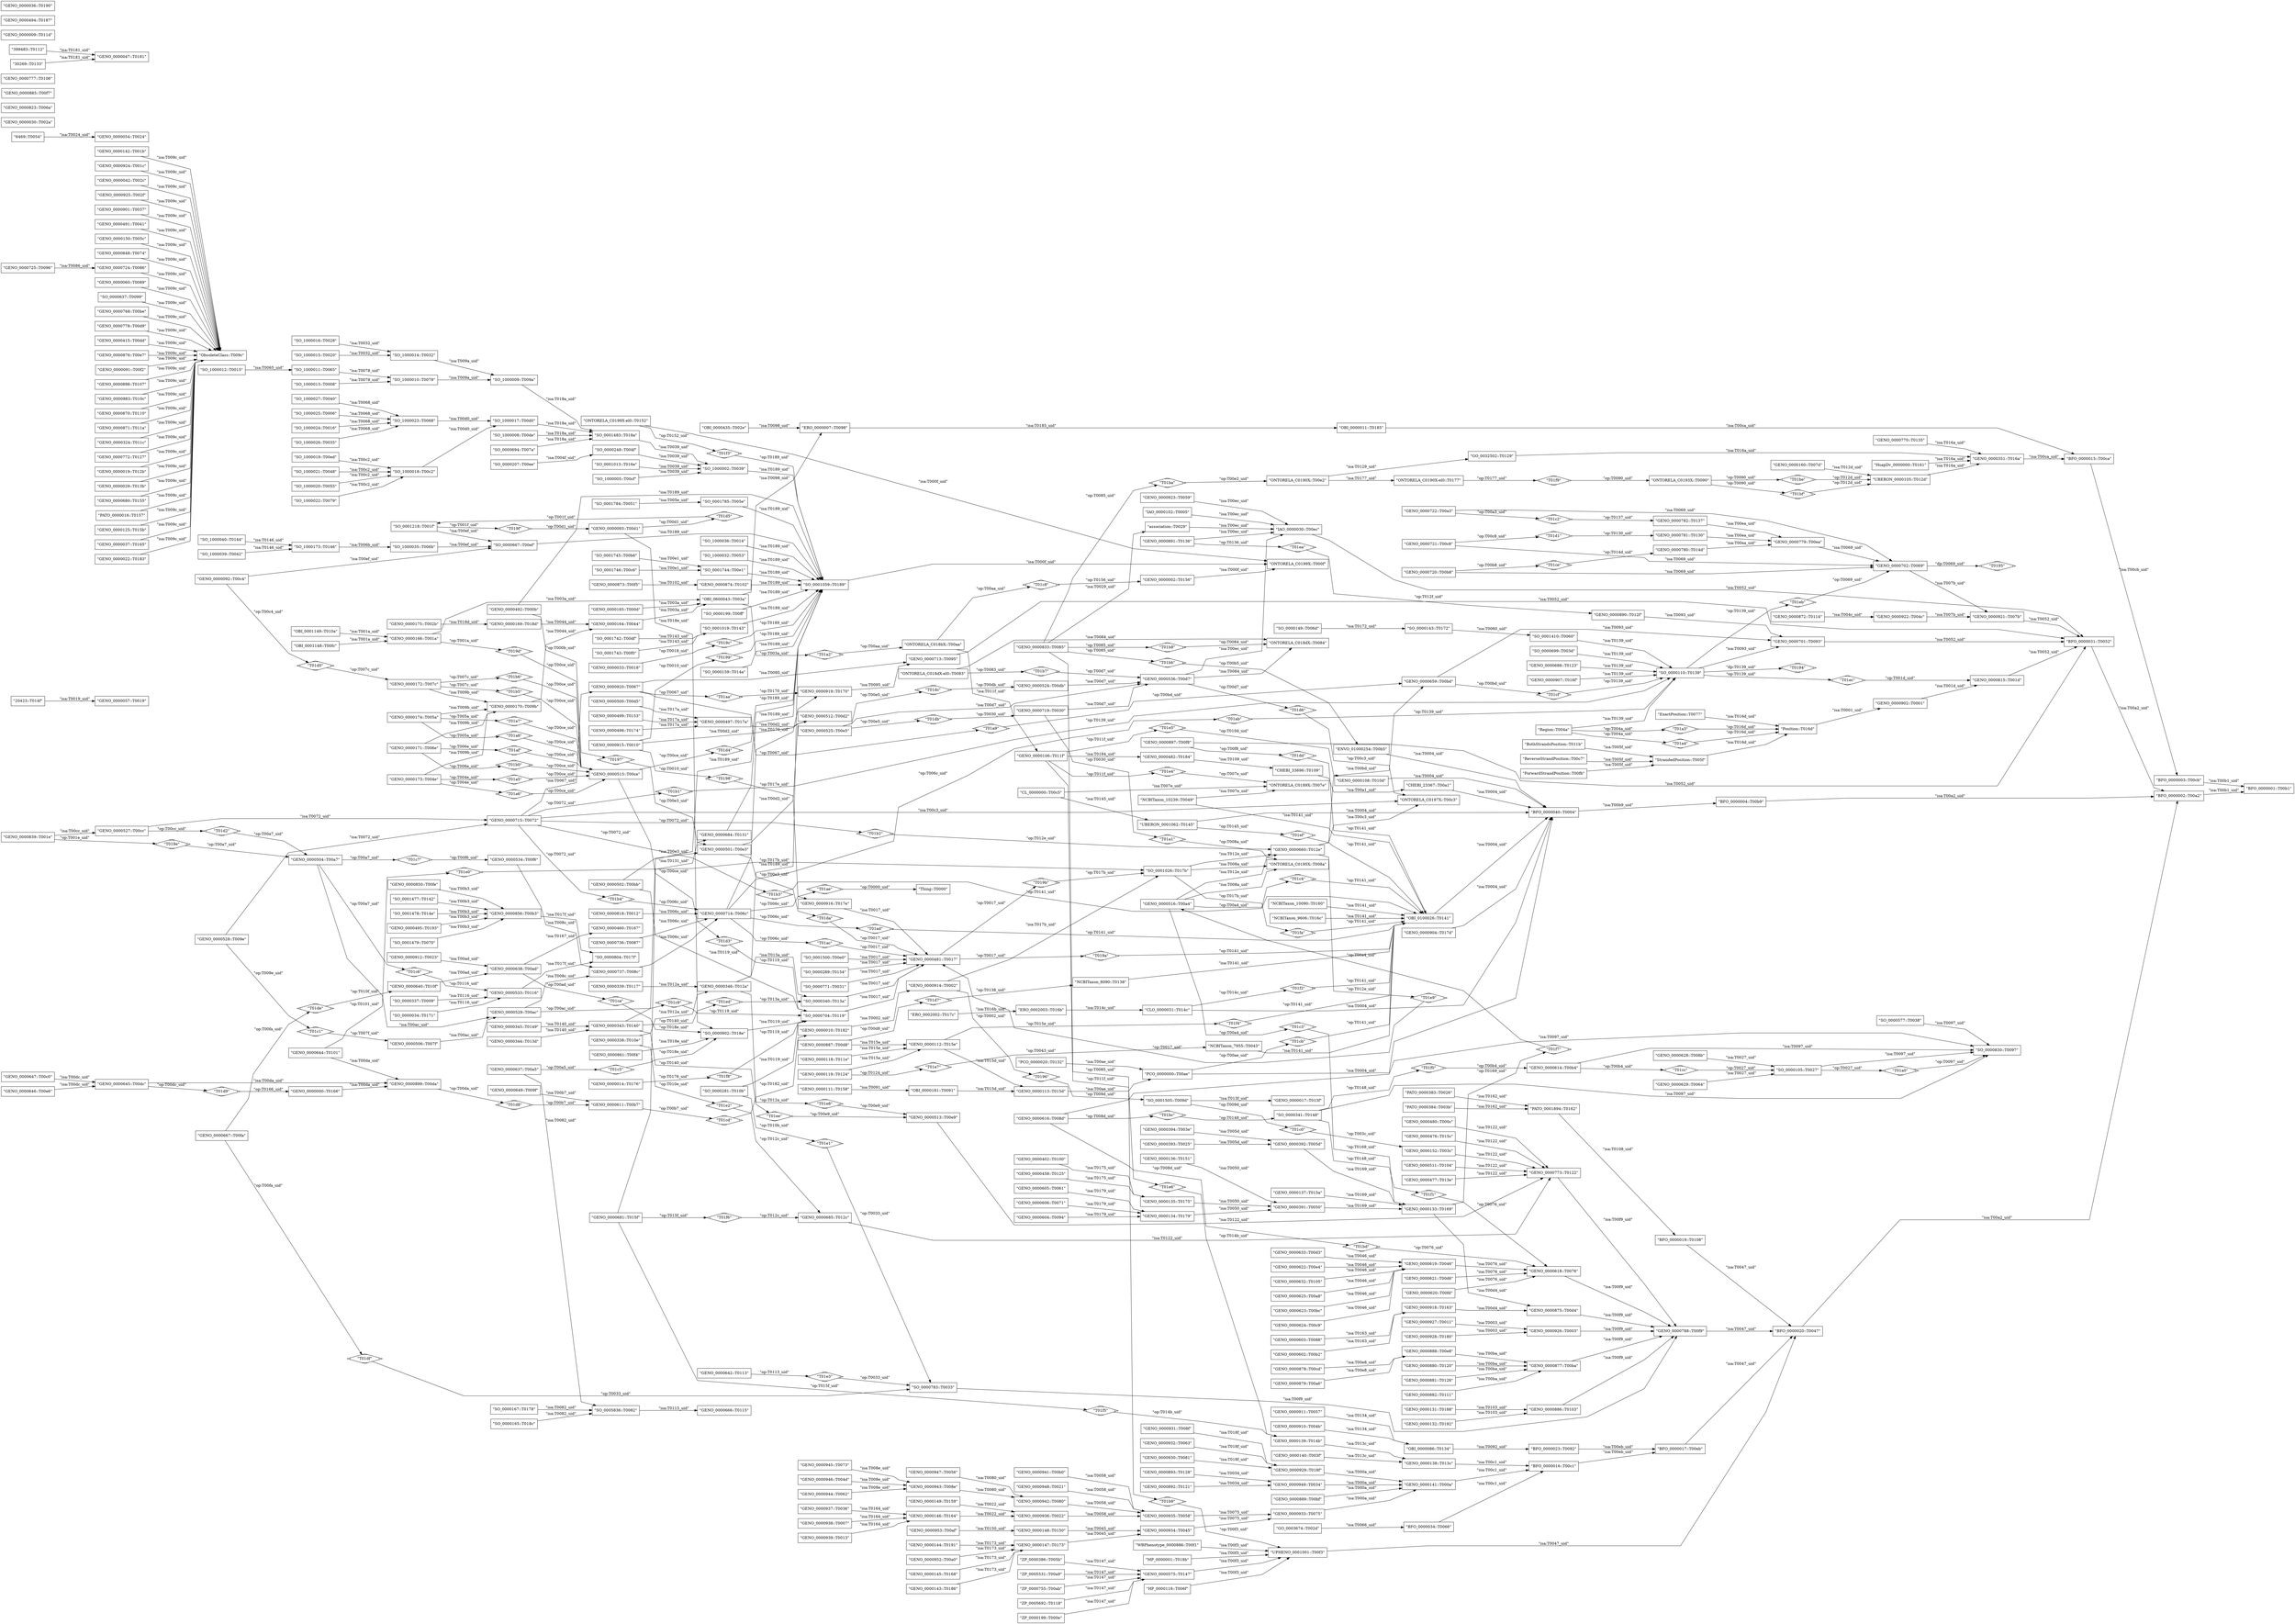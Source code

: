 digraph G {
  splines=polyline;
  rankdir=LR;
  "T0000" [ label="\"Thing::T0000\"" shape="box" ];
  "T0001" [ label="\"GENO_0000902::T0001\"" shape="box" ];
  "T0002" [ label="\"GENO_0000914::T0002\"" shape="box" ];
  "T0003" [ label="\"GENO_0000926::T0003\"" shape="box" ];
  "T0004" [ label="\"BFO_0000040::T0004\"" shape="box" ];
  "T0005" [ label="\"IAO_0000102::T0005\"" shape="box" ];
  "T0006" [ label="\"SO_1000025::T0006\"" shape="box" ];
  "T0007" [ label="\"GENO_0000938::T0007\"" shape="box" ];
  "T0008" [ label="\"SO_1000013::T0008\"" shape="box" ];
  "T0009" [ label="\"SO_0000337::T0009\"" shape="box" ];
  "T000a" [ label="\"GENO_0000141::T000a\"" shape="box" ];
  "T000b" [ label="\"GENO_0000492::T000b\"" shape="box" ];
  "T000c" [ label="\"GENO_0000480::T000c\"" shape="box" ];
  "T000d" [ label="\"GENO_0000165::T000d\"" shape="box" ];
  "T000e" [ label="\"ZP_0000199::T000e\"" shape="box" ];
  "T000f" [ label="\"ONTORELA_C0199X::T000f\"" shape="box" ];
  "T0010" [ label="\"GENO_0000915::T0010\"" shape="box" ];
  "T0011" [ label="\"GENO_0000927::T0011\"" shape="box" ];
  "T0012" [ label="\"GENO_0000818::T0012\"" shape="box" ];
  "T0013" [ label="\"GENO_0000939::T0013\"" shape="box" ];
  "T0014" [ label="\"SO_1000036::T0014\"" shape="box" ];
  "T0015" [ label="\"SO_1000012::T0015\"" shape="box" ];
  "T0016" [ label="\"SO_1000024::T0016\"" shape="box" ];
  "T0017" [ label="\"GENO_0000481::T0017\"" shape="box" ];
  "T0018" [ label="\"GENO_0000033::T0018\"" shape="box" ];
  "T0019" [ label="\"GENO_0000057::T0019\"" shape="box" ];
  "T001a" [ label="\"GENO_0000166::T001a\"" shape="box" ];
  "T001b" [ label="\"GENO_0000142::T001b\"" shape="box" ];
  "T001c" [ label="\"GENO_0000924::T001c\"" shape="box" ];
  "T001d" [ label="\"GENO_0000815::T001d\"" shape="box" ];
  "T001e" [ label="\"GENO_0000839::T001e\"" shape="box" ];
  "T001f" [ label="\"SO_0001218::T001f\"" shape="box" ];
  "T0020" [ label="\"SO_1000015::T0020\"" shape="box" ];
  "T0021" [ label="\"GENO_0000948::T0021\"" shape="box" ];
  "T0022" [ label="\"GENO_0000936::T0022\"" shape="box" ];
  "T0023" [ label="\"GENO_0000912::T0023\"" shape="box" ];
  "T0024" [ label="\"GENO_0000054::T0024\"" shape="box" ];
  "T0025" [ label="\"GENO_0000393::T0025\"" shape="box" ];
  "T0026" [ label="\"PATO_0000383::T0026\"" shape="box" ];
  "T0027" [ label="\"SO_0000105::T0027\"" shape="box" ];
  "T0028" [ label="\"SO_1000016::T0028\"" shape="box" ];
  "T0029" [ label="\"association::T0029\"" shape="box" ];
  "T002a" [ label="\"GENO_0000030::T002a\"" shape="box" ];
  "T002b" [ label="\"GENO_0000175::T002b\"" shape="box" ];
  "T002c" [ label="\"GENO_0000042::T002c\"" shape="box" ];
  "T002d" [ label="\"GO_0003674::T002d\"" shape="box" ];
  "T002e" [ label="\"OBI_0000435::T002e\"" shape="box" ];
  "T002f" [ label="\"GENO_0000925::T002f\"" shape="box" ];
  "T0030" [ label="\"GENO_0000719::T0030\"" shape="box" ];
  "T0031" [ label="\"SO_0000771::T0031\"" shape="box" ];
  "T0032" [ label="\"SO_1000014::T0032\"" shape="box" ];
  "T0033" [ label="\"SO_0000783::T0033\"" shape="box" ];
  "T0034" [ label="\"GENO_0000949::T0034\"" shape="box" ];
  "T0035" [ label="\"SO_1000026::T0035\"" shape="box" ];
  "T0036" [ label="\"GENO_0000937::T0036\"" shape="box" ];
  "T0037" [ label="\"GENO_0000901::T0037\"" shape="box" ];
  "T0038" [ label="\"SO_0000577::T0038\"" shape="box" ];
  "T0039" [ label="\"SO_1000002::T0039\"" shape="box" ];
  "T003a" [ label="\"OBI_0600043::T003a\"" shape="box" ];
  "T003b" [ label="\"PATO_0000384::T003b\"" shape="box" ];
  "T003c" [ label="\"GENO_0000152::T003c\"" shape="box" ];
  "T003d" [ label="\"SO_0000699::T003d\"" shape="box" ];
  "T003e" [ label="\"GENO_0000394::T003e\"" shape="box" ];
  "T003f" [ label="\"GENO_0000140::T003f\"" shape="box" ];
  "T0040" [ label="\"SO_1000027::T0040\"" shape="box" ];
  "T0041" [ label="\"GENO_0000491::T0041\"" shape="box" ];
  "T0042" [ label="\"SO_1000039::T0042\"" shape="box" ];
  "T0043" [ label="\"NCBITaxon_7955::T0043\"" shape="box" ];
  "T0044" [ label="\"GENO_0000164::T0044\"" shape="box" ];
  "T0045" [ label="\"GENO_0000934::T0045\"" shape="box" ];
  "T0046" [ label="\"GENO_0000619::T0046\"" shape="box" ];
  "T0047" [ label="\"BFO_0000020::T0047\"" shape="box" ];
  "T0048" [ label="\"SO_1000021::T0048\"" shape="box" ];
  "T0049" [ label="\"NCBITaxon_10239::T0049\"" shape="box" ];
  "T004a" [ label="\"Region::T004a\"" shape="box" ];
  "T004b" [ label="\"GENO_0000910::T004b\"" shape="box" ];
  "T004c" [ label="\"GENO_0000922::T004c\"" shape="box" ];
  "T004d" [ label="\"GENO_0000946::T004d\"" shape="box" ];
  "T004e" [ label="\"GENO_0000173::T004e\"" shape="box" ];
  "T004f" [ label="\"SO_0000248::T004f\"" shape="box" ];
  "T0050" [ label="\"GENO_0000391::T0050\"" shape="box" ];
  "T0051" [ label="\"SO_0001784::T0051\"" shape="box" ];
  "T0052" [ label="\"BFO_0000031::T0052\"" shape="box" ];
  "T0053" [ label="\"SO_1000032::T0053\"" shape="box" ];
  "T0054" [ label="\"6469::T0054\"" shape="box" ];
  "T0055" [ label="\"SO_1000020::T0055\"" shape="box" ];
  "T0056" [ label="\"GENO_0000947::T0056\"" shape="box" ];
  "T0057" [ label="\"GENO_0000911::T0057\"" shape="box" ];
  "T0058" [ label="\"GENO_0000935::T0058\"" shape="box" ];
  "T0059" [ label="\"GENO_0000923::T0059\"" shape="box" ];
  "T005a" [ label="\"GENO_0000174::T005a\"" shape="box" ];
  "T005b" [ label="\"ZP_0000386::T005b\"" shape="box" ];
  "T005c" [ label="\"GENO_0000150::T005c\"" shape="box" ];
  "T005d" [ label="\"GENO_0000392::T005d\"" shape="box" ];
  "T005e" [ label="\"SO_0001785::T005e\"" shape="box" ];
  "T005f" [ label="\"StrandedPosition::T005f\"" shape="box" ];
  "T0060" [ label="\"SO_0001410::T0060\"" shape="box" ];
  "T0061" [ label="\"GENO_0000605::T0061\"" shape="box" ];
  "T0062" [ label="\"GENO_0000944::T0062\"" shape="box" ];
  "T0063" [ label="\"GENO_0000932::T0063\"" shape="box" ];
  "T0064" [ label="\"GENO_0000629::T0064\"" shape="box" ];
  "T0065" [ label="\"SO_1000011::T0065\"" shape="box" ];
  "T0066" [ label="\"BFO_0000034::T0066\"" shape="box" ];
  "T0067" [ label="\"GENO_0000920::T0067\"" shape="box" ];
  "T0068" [ label="\"SO_1000023::T0068\"" shape="box" ];
  "T0069" [ label="\"GENO_0000702::T0069\"" shape="box" ];
  "T006a" [ label="\"GENO_0000823::T006a\"" shape="box" ];
  "T006b" [ label="\"SO_1000035::T006b\"" shape="box" ];
  "T006c" [ label="\"GENO_0000714::T006c\"" shape="box" ];
  "T006d" [ label="\"SO_0000149::T006d\"" shape="box" ];
  "T006e" [ label="\"GENO_0000171::T006e\"" shape="box" ];
  "T006f" [ label="\"HP_0000118::T006f\"" shape="box" ];
  "T0070" [ label="\"SO_0001479::T0070\"" shape="box" ];
  "T0071" [ label="\"GENO_0000606::T0071\"" shape="box" ];
  "T0072" [ label="\"GENO_0000715::T0072\"" shape="box" ];
  "T0073" [ label="\"GENO_0000945::T0073\"" shape="box" ];
  "T0074" [ label="\"GENO_0000848::T0074\"" shape="box" ];
  "T0075" [ label="\"GENO_0000933::T0075\"" shape="box" ];
  "T0076" [ label="\"GENO_0000618::T0076\"" shape="box" ];
  "T0077" [ label="\"ExactPosition::T0077\"" shape="box" ];
  "T0078" [ label="\"SO_1000010::T0078\"" shape="box" ];
  "T0079" [ label="\"SO_1000022::T0079\"" shape="box" ];
  "T007a" [ label="\"SO_0000694::T007a\"" shape="box" ];
  "T007b" [ label="\"GENO_0000921::T007b\"" shape="box" ];
  "T007c" [ label="\"GENO_0000172::T007c\"" shape="box" ];
  "T007d" [ label="\"GENO_0000160::T007d\"" shape="box" ];
  "T007e" [ label="\"ONTORELA_C0189X::T007e\"" shape="box" ];
  "T007f" [ label="\"GENO_0000506::T007f\"" shape="box" ];
  "T0080" [ label="\"GENO_0000942::T0080\"" shape="box" ];
  "T0081" [ label="\"GENO_0000930::T0081\"" shape="box" ];
  "T0082" [ label="\"SO_0005836::T0082\"" shape="box" ];
  "T0083" [ label="\"ONTORELA_C018dX-el0::T0083\"" shape="box" ];
  "T0084" [ label="\"ONTORELA_C018dX::T0084\"" shape="box" ];
  "T0085" [ label="\"GENO_0000833::T0085\"" shape="box" ];
  "T0086" [ label="\"GENO_0000724::T0086\"" shape="box" ];
  "T0087" [ label="\"GENO_0000736::T0087\"" shape="box" ];
  "T0088" [ label="\"GENO_0000603::T0088\"" shape="box" ];
  "T0089" [ label="\"GENO_0000060::T0089\"" shape="box" ];
  "T008a" [ label="\"ONTORELA_C0195X::T008a\"" shape="box" ];
  "T008b" [ label="\"GENO_0000628::T008b\"" shape="box" ];
  "T008c" [ label="\"GENO_0000737::T008c\"" shape="box" ];
  "T008d" [ label="\"GENO_0000616::T008d\"" shape="box" ];
  "T008e" [ label="\"GENO_0000943::T008e\"" shape="box" ];
  "T008f" [ label="\"GENO_0000931::T008f\"" shape="box" ];
  "T0090" [ label="\"ONTORELA_C0193X::T0090\"" shape="box" ];
  "T0091" [ label="\"OBI_0000181::T0091\"" shape="box" ];
  "T0092" [ label="\"BFO_0000023::T0092\"" shape="box" ];
  "T0093" [ label="\"GENO_0000701::T0093\"" shape="box" ];
  "T0094" [ label="\"GENO_0000604::T0094\"" shape="box" ];
  "T0095" [ label="\"GENO_0000713::T0095\"" shape="box" ];
  "T0096" [ label="\"GENO_0000725::T0096\"" shape="box" ];
  "T0097" [ label="\"SO_0000830::T0097\"" shape="box" ];
  "T0098" [ label="\"ERO_0000007::T0098\"" shape="box" ];
  "T0099" [ label="\"SO_0000637::T0099\"" shape="box" ];
  "T009a" [ label="\"SO_1000009::T009a\"" shape="box" ];
  "T009b" [ label="\"GENO_0000170::T009b\"" shape="box" ];
  "T009c" [ label="\"ObsoleteClass::T009c\"" shape="box" ];
  "T009d" [ label="\"SO_0001505::T009d\"" shape="box" ];
  "T009e" [ label="\"GENO_0000528::T009e\"" shape="box" ];
  "T009f" [ label="\"GENO_0000649::T009f\"" shape="box" ];
  "T00a0" [ label="\"GENO_0000952::T00a0\"" shape="box" ];
  "T00a1" [ label="\"CHEBI_23367::T00a1\"" shape="box" ];
  "T00a2" [ label="\"BFO_0000002::T00a2\"" shape="box" ];
  "T00a3" [ label="\"GENO_0000722::T00a3\"" shape="box" ];
  "T00a4" [ label="\"GENO_0000516::T00a4\"" shape="box" ];
  "T00a5" [ label="\"GENO_0000637::T00a5\"" shape="box" ];
  "T00a6" [ label="\"GENO_0000879::T00a6\"" shape="box" ];
  "T00a7" [ label="\"GENO_0000504::T00a7\"" shape="box" ];
  "T00a8" [ label="\"GENO_0000625::T00a8\"" shape="box" ];
  "T00a9" [ label="\"ZP_0005531::T00a9\"" shape="box" ];
  "T00aa" [ label="\"ONTORELA_C018bX::T00aa\"" shape="box" ];
  "T00ab" [ label="\"ZP_0000755::T00ab\"" shape="box" ];
  "T00ac" [ label="\"GENO_0000529::T00ac\"" shape="box" ];
  "T00ad" [ label="\"GENO_0000638::T00ad\"" shape="box" ];
  "T00ae" [ label="\"PCO_0000000::T00ae\"" shape="box" ];
  "T00af" [ label="\"GENO_0000953::T00af\"" shape="box" ];
  "T00b0" [ label="\"GENO_0000941::T00b0\"" shape="box" ];
  "T00b1" [ label="\"BFO_0000001::T00b1\"" shape="box" ];
  "T00b2" [ label="\"GENO_0000602::T00b2\"" shape="box" ];
  "T00b3" [ label="\"GENO_0000856::T00b3\"" shape="box" ];
  "T00b4" [ label="\"GENO_0000614::T00b4\"" shape="box" ];
  "T00b5" [ label="\"ENVO_01000254::T00b5\"" shape="box" ];
  "T00b6" [ label="\"SO_0001745::T00b6\"" shape="box" ];
  "T00b7" [ label="\"GENO_0000611::T00b7\"" shape="box" ];
  "T00b8" [ label="\"GENO_0000720::T00b8\"" shape="box" ];
  "T00b9" [ label="\"BFO_0000004::T00b9\"" shape="box" ];
  "T00ba" [ label="\"GENO_0000877::T00ba\"" shape="box" ];
  "T00bb" [ label="\"GENO_0000502::T00bb\"" shape="box" ];
  "T00bc" [ label="\"GENO_0000623::T00bc\"" shape="box" ];
  "T00bd" [ label="\"GENO_0000659::T00bd\"" shape="box" ];
  "T00be" [ label="\"GENO_0000768::T00be\"" shape="box" ];
  "T00bf" [ label="\"GENO_0000889::T00bf\"" shape="box" ];
  "T00c0" [ label="\"GENO_0000647::T00c0\"" shape="box" ];
  "T00c1" [ label="\"BFO_0000016::T00c1\"" shape="box" ];
  "T00c2" [ label="\"SO_1000018::T00c2\"" shape="box" ];
  "T00c3" [ label="\"ONTORELA_C0197X::T00c3\"" shape="box" ];
  "T00c4" [ label="\"GENO_0000092::T00c4\"" shape="box" ];
  "T00c5" [ label="\"CL_0000000::T00c5\"" shape="box" ];
  "T00c6" [ label="\"SO_0001746::T00c6\"" shape="box" ];
  "T00c7" [ label="\"ReverseStrandPosition::T00c7\"" shape="box" ];
  "T00c8" [ label="\"GENO_0000721::T00c8\"" shape="box" ];
  "T00c9" [ label="\"GENO_0000624::T00c9\"" shape="box" ];
  "T00ca" [ label="\"BFO_0000015::T00ca\"" shape="box" ];
  "T00cb" [ label="\"BFO_0000003::T00cb\"" shape="box" ];
  "T00cc" [ label="\"GENO_0000527::T00cc\"" shape="box" ];
  "T00cd" [ label="\"GENO_0000878::T00cd\"" shape="box" ];
  "T00ce" [ label="\"GENO_0000515::T00ce\"" shape="box" ];
  "T00cf" [ label="\"SO_1000005::T00cf\"" shape="box" ];
  "T00d0" [ label="\"SO_1000017::T00d0\"" shape="box" ];
  "T00d1" [ label="\"GENO_0000093::T00d1\"" shape="box" ];
  "T00d2" [ label="\"GENO_0000512::T00d2\"" shape="box" ];
  "T00d3" [ label="\"GENO_0000633::T00d3\"" shape="box" ];
  "T00d4" [ label="\"GENO_0000875::T00d4\"" shape="box" ];
  "T00d5" [ label="\"GENO_0000500::T00d5\"" shape="box" ];
  "T00d6" [ label="\"GENO_0000621::T00d6\"" shape="box" ];
  "T00d7" [ label="\"GENO_0000536::T00d7\"" shape="box" ];
  "T00d8" [ label="\"GENO_0000887::T00d8\"" shape="box" ];
  "T00d9" [ label="\"GENO_0000778::T00d9\"" shape="box" ];
  "T00da" [ label="\"GENO_0000899::T00da\"" shape="box" ];
  "T00db" [ label="\"GENO_0000524::T00db\"" shape="box" ];
  "T00dc" [ label="\"GENO_0000645::T00dc\"" shape="box" ];
  "T00dd" [ label="\"GENO_0000415::T00dd\"" shape="box" ];
  "T00de" [ label="\"SO_1000008::T00de\"" shape="box" ];
  "T00df" [ label="\"SO_0001742::T00df\"" shape="box" ];
  "T00e0" [ label="\"SO_0001500::T00e0\"" shape="box" ];
  "T00e1" [ label="\"SO_0001744::T00e1\"" shape="box" ];
  "T00e2" [ label="\"ONTORELA_C0190X::T00e2\"" shape="box" ];
  "T00e3" [ label="\"GENO_0000501::T00e3\"" shape="box" ];
  "T00e4" [ label="\"GENO_0000622::T00e4\"" shape="box" ];
  "T00e5" [ label="\"GENO_0000525::T00e5\"" shape="box" ];
  "T00e6" [ label="\"GENO_0000646::T00e6\"" shape="box" ];
  "T00e7" [ label="\"GENO_0000876::T00e7\"" shape="box" ];
  "T00e8" [ label="\"GENO_0000888::T00e8\"" shape="box" ];
  "T00e9" [ label="\"GENO_0000513::T00e9\"" shape="box" ];
  "T00ea" [ label="\"GENO_0000779::T00ea\"" shape="box" ];
  "T00eb" [ label="\"BFO_0000017::T00eb\"" shape="box" ];
  "T00ec" [ label="\"IAO_0000030::T00ec\"" shape="box" ];
  "T00ed" [ label="\"SO_1000019::T00ed\"" shape="box" ];
  "T00ee" [ label="\"SO_0000207::T00ee\"" shape="box" ];
  "T00ef" [ label="\"SO_0000667::T00ef\"" shape="box" ];
  "T00f0" [ label="\"SO_0001743::T00f0\"" shape="box" ];
  "T00f1" [ label="\"WBPhenotype_0000886::T00f1\"" shape="box" ];
  "T00f2" [ label="\"GENO_0000091::T00f2\"" shape="box" ];
  "T00f3" [ label="\"UPHENO_0001001::T00f3\"" shape="box" ];
  "T00f4" [ label="\"GENO_0000861::T00f4\"" shape="box" ];
  "T00f5" [ label="\"GENO_0000873::T00f5\"" shape="box" ];
  "T00f6" [ label="\"GENO_0000534::T00f6\"" shape="box" ];
  "T00f7" [ label="\"GENO_0000885::T00f7\"" shape="box" ];
  "T00f8" [ label="\"GENO_0000897::T00f8\"" shape="box" ];
  "T00f9" [ label="\"GENO_0000788::T00f9\"" shape="box" ];
  "T00fa" [ label="\"GENO_0000667::T00fa\"" shape="box" ];
  "T00fb" [ label="\"ForwardStrandPosition::T00fb\"" shape="box" ];
  "T00fc" [ label="\"OBI_0001148::T00fc\"" shape="box" ];
  "T00fd" [ label="\"GENO_0000620::T00fd\"" shape="box" ];
  "T00fe" [ label="\"GENO_0000850::T00fe\"" shape="box" ];
  "T00ff" [ label="\"SO_0000199::T00ff\"" shape="box" ];
  "T0100" [ label="\"GENO_0000402::T0100\"" shape="box" ];
  "T0101" [ label="\"GENO_0000644::T0101\"" shape="box" ];
  "T0102" [ label="\"GENO_0000874::T0102\"" shape="box" ];
  "T0103" [ label="\"GENO_0000886::T0103\"" shape="box" ];
  "T0104" [ label="\"GENO_0000511::T0104\"" shape="box" ];
  "T0105" [ label="\"GENO_0000632::T0105\"" shape="box" ];
  "T0106" [ label="\"GENO_0000777::T0106\"" shape="box" ];
  "T0107" [ label="\"GENO_0000898::T0107\"" shape="box" ];
  "T0108" [ label="\"BFO_0000019::T0108\"" shape="box" ];
  "T0109" [ label="\"CHEBI_33696::T0109\"" shape="box" ];
  "T010a" [ label="\"OBI_0001149::T010a\"" shape="box" ];
  "T010b" [ label="\"SO_0000281::T010b\"" shape="box" ];
  "T010c" [ label="\"GENO_0000883::T010c\"" shape="box" ];
  "T010d" [ label="\"GENO_0000108::T010d\"" shape="box" ];
  "T010e" [ label="\"GENO_0000338::T010e\"" shape="box" ];
  "T010f" [ label="\"GENO_0000640::T010f\"" shape="box" ];
  "T0110" [ label="\"GENO_0000870::T0110\"" shape="box" ];
  "T0111" [ label="\"GENO_0000882::T0111\"" shape="box" ];
  "T0112" [ label="\"399483::T0112\"" shape="box" ];
  "T0113" [ label="\"GENO_0000642::T0113\"" shape="box" ];
  "T0114" [ label="\"GENO_0000872::T0114\"" shape="box" ];
  "T0115" [ label="\"GENO_0000666::T0115\"" shape="box" ];
  "T0116" [ label="\"GENO_0000533::T0116\"" shape="box" ];
  "T0117" [ label="\"GENO_0000339::T0117\"" shape="box" ];
  "T0118" [ label="\"ZP_0005692::T0118\"" shape="box" ];
  "T0119" [ label="\"SO_0000704::T0119\"" shape="box" ];
  "T011a" [ label="\"GENO_0000871::T011a\"" shape="box" ];
  "T011b" [ label="\"BothStrandsPosition::T011b\"" shape="box" ];
  "T011c" [ label="\"GENO_0000324::T011c\"" shape="box" ];
  "T011d" [ label="\"GENO_0000009::T011d\"" shape="box" ];
  "T011e" [ label="\"GENO_0000118::T011e\"" shape="box" ];
  "T011f" [ label="\"GENO_0000106::T011f\"" shape="box" ];
  "T0120" [ label="\"GENO_0000880::T0120\"" shape="box" ];
  "T0121" [ label="\"GENO_0000892::T0121\"" shape="box" ];
  "T0122" [ label="\"GENO_0000773::T0122\"" shape="box" ];
  "T0123" [ label="\"GENO_0000688::T0123\"" shape="box" ];
  "T0124" [ label="\"GENO_0000119::T0124\"" shape="box" ];
  "T0125" [ label="\"GENO_0000458::T0125\"" shape="box" ];
  "T0126" [ label="\"GENO_0000881::T0126\"" shape="box" ];
  "T0127" [ label="\"GENO_0000772::T0127\"" shape="box" ];
  "T0128" [ label="\"GENO_0000893::T0128\"" shape="box" ];
  "T0129" [ label="\"GO_0032502::T0129\"" shape="box" ];
  "T012a" [ label="\"GENO_0000346::T012a\"" shape="box" ];
  "T012b" [ label="\"GENO_0000019::T012b\"" shape="box" ];
  "T012c" [ label="\"GENO_0000685::T012c\"" shape="box" ];
  "T012d" [ label="\"UBERON_0000105::T012d\"" shape="box" ];
  "T012e" [ label="\"GENO_0000660::T012e\"" shape="box" ];
  "T012f" [ label="\"GENO_0000890::T012f\"" shape="box" ];
  "T0130" [ label="\"GENO_0000781::T0130\"" shape="box" ];
  "T0131" [ label="\"GENO_0000684::T0131\"" shape="box" ];
  "T0132" [ label="\"PCO_0000020::T0132\"" shape="box" ];
  "T0133" [ label="\"30269::T0133\"" shape="box" ];
  "T0134" [ label="\"OBI_0000086::T0134\"" shape="box" ];
  "T0135" [ label="\"GENO_0000770::T0135\"" shape="box" ];
  "T0136" [ label="\"GENO_0000891::T0136\"" shape="box" ];
  "T0137" [ label="\"GENO_0000782::T0137\"" shape="box" ];
  "T0138" [ label="\"NCBITaxon_8090::T0138\"" shape="box" ];
  "T0139" [ label="\"SO_0000110::T0139\"" shape="box" ];
  "T013a" [ label="\"SO_0000340::T013a\"" shape="box" ];
  "T013b" [ label="\"GENO_0000029::T013b\"" shape="box" ];
  "T013c" [ label="\"GENO_0000138::T013c\"" shape="box" ];
  "T013d" [ label="\"GENO_0000344::T013d\"" shape="box" ];
  "T013e" [ label="\"GENO_0000477::T013e\"" shape="box" ];
  "T013f" [ label="\"GENO_0000017::T013f\"" shape="box" ];
  "T0140" [ label="\"GENO_0000343::T0140\"" shape="box" ];
  "T0141" [ label="\"OBI_0100026::T0141\"" shape="box" ];
  "T0142" [ label="\"SO_0001477::T0142\"" shape="box" ];
  "T0143" [ label="\"SO_0001019::T0143\"" shape="box" ];
  "T0144" [ label="\"SO_1000040::T0144\"" shape="box" ];
  "T0145" [ label="\"UBERON_0001062::T0145\"" shape="box" ];
  "T0146" [ label="\"SO_1000173::T0146\"" shape="box" ];
  "T0147" [ label="\"GENO_0000575::T0147\"" shape="box" ];
  "T0148" [ label="\"SO_0000341::T0148\"" shape="box" ];
  "T0149" [ label="\"GENO_0000345::T0149\"" shape="box" ];
  "T014a" [ label="\"SO_0000159::T014a\"" shape="box" ];
  "T014b" [ label="\"GENO_0000139::T014b\"" shape="box" ];
  "T014c" [ label="\"CLO_0000031::T014c\"" shape="box" ];
  "T014d" [ label="\"GENO_0000780::T014d\"" shape="box" ];
  "T014e" [ label="\"SO_0001478::T014e\"" shape="box" ];
  "T014f" [ label="\"20423::T014f\"" shape="box" ];
  "T0150" [ label="\"GENO_0000148::T0150\"" shape="box" ];
  "T0151" [ label="\"GENO_0000136::T0151\"" shape="box" ];
  "T0152" [ label="\"ONTORELA_C0199X-el0::T0152\"" shape="box" ];
  "T0153" [ label="\"GENO_0000499::T0153\"" shape="box" ];
  "T0154" [ label="\"SO_0000289::T0154\"" shape="box" ];
  "T0155" [ label="\"GENO_0000680::T0155\"" shape="box" ];
  "T0156" [ label="\"GENO_0000002::T0156\"" shape="box" ];
  "T0157" [ label="\"PATO_0000016::T0157\"" shape="box" ];
  "T0158" [ label="\"GENO_0000111::T0158\"" shape="box" ];
  "T0159" [ label="\"GENO_0000149::T0159\"" shape="box" ];
  "T015a" [ label="\"GENO_0000137::T015a\"" shape="box" ];
  "T015b" [ label="\"GENO_0000125::T015b\"" shape="box" ];
  "T015c" [ label="\"GENO_0000476::T015c\"" shape="box" ];
  "T015d" [ label="\"GENO_0000113::T015d\"" shape="box" ];
  "T015e" [ label="\"GENO_0000112::T015e\"" shape="box" ];
  "T015f" [ label="\"GENO_0000681::T015f\"" shape="box" ];
  "T0160" [ label="\"NCBITaxon_10090::T0160\"" shape="box" ];
  "T0161" [ label="\"HsapDv_0000000::T0161\"" shape="box" ];
  "T0162" [ label="\"PATO_0001894::T0162\"" shape="box" ];
  "T0163" [ label="\"GENO_0000918::T0163\"" shape="box" ];
  "T0164" [ label="\"GENO_0000146::T0164\"" shape="box" ];
  "T0165" [ label="\"GENO_0000037::T0165\"" shape="box" ];
  "T0166" [ label="\"GENO_0000000::T0166\"" shape="box" ];
  "T0167" [ label="\"GENO_0000460::T0167\"" shape="box" ];
  "T0168" [ label="\"GENO_0000145::T0168\"" shape="box" ];
  "T0169" [ label="\"GENO_0000133::T0169\"" shape="box" ];
  "T016a" [ label="\"GENO_0000351::T016a\"" shape="box" ];
  "T016b" [ label="\"ERO_0002003::T016b\"" shape="box" ];
  "T016c" [ label="\"NCBITaxon_9606::T016c\"" shape="box" ];
  "T016d" [ label="\"Position::T016d\"" shape="box" ];
  "T016e" [ label="\"SO_0001013::T016e\"" shape="box" ];
  "T016f" [ label="\"GENO_0000907::T016f\"" shape="box" ];
  "T0170" [ label="\"GENO_0000919::T0170\"" shape="box" ];
  "T0171" [ label="\"SO_0000034::T0171\"" shape="box" ];
  "T0172" [ label="\"SO_0000143::T0172\"" shape="box" ];
  "T0173" [ label="\"GENO_0000147::T0173\"" shape="box" ];
  "T0174" [ label="\"GENO_0000498::T0174\"" shape="box" ];
  "T0175" [ label="\"GENO_0000135::T0175\"" shape="box" ];
  "T0176" [ label="\"GENO_0000014::T0176\"" shape="box" ];
  "T0177" [ label="\"ONTORELA_C0190X-el0::T0177\"" shape="box" ];
  "T0178" [ label="\"SO_0000167::T0178\"" shape="box" ];
  "T0179" [ label="\"GENO_0000134::T0179\"" shape="box" ];
  "T017a" [ label="\"GENO_0000497::T017a\"" shape="box" ];
  "T017b" [ label="\"SO_0001026::T017b\"" shape="box" ];
  "T017c" [ label="\"ERO_0002002::T017c\"" shape="box" ];
  "T017d" [ label="\"GENO_0000904::T017d\"" shape="box" ];
  "T017e" [ label="\"GENO_0000916::T017e\"" shape="box" ];
  "T017f" [ label="\"SO_0000804::T017f\"" shape="box" ];
  "T0180" [ label="\"GENO_0000928::T0180\"" shape="box" ];
  "T0181" [ label="\"GENO_0000047::T0181\"" shape="box" ];
  "T0182" [ label="\"GENO_0000010::T0182\"" shape="box" ];
  "T0183" [ label="\"GENO_0000022::T0183\"" shape="box" ];
  "T0184" [ label="\"GENO_0000482::T0184\"" shape="box" ];
  "T0185" [ label="\"OBI_0000011::T0185\"" shape="box" ];
  "T0186" [ label="\"GENO_0000143::T0186\"" shape="box" ];
  "T0187" [ label="\"GENO_0000494::T0187\"" shape="box" ];
  "T0188" [ label="\"GENO_0000131::T0188\"" shape="box" ];
  "T0189" [ label="\"SO_0001059::T0189\"" shape="box" ];
  "T018a" [ label="\"SO_0001483::T018a\"" shape="box" ];
  "T018b" [ label="\"MP_0000001::T018b\"" shape="box" ];
  "T018c" [ label="\"SO_0000165::T018c\"" shape="box" ];
  "T018d" [ label="\"GENO_0000169::T018d\"" shape="box" ];
  "T018e" [ label="\"SO_0000902::T018e\"" shape="box" ];
  "T018f" [ label="\"GENO_0000929::T018f\"" shape="box" ];
  "T0190" [ label="\"GENO_0000036::T0190\"" shape="box" ];
  "T0191" [ label="\"GENO_0000144::T0191\"" shape="box" ];
  "T0192" [ label="\"GENO_0000132::T0192\"" shape="box" ];
  "T0193" [ label="\"GENO_0000495::T0193\"" shape="box" ];
  "T0194" [ label="\"T0194\"" shape="Mdiamond" ];
  "T0195" [ label="\"T0195\"" shape="Mdiamond" ];
  "T0196" [ label="\"T0196\"" shape="Mdiamond" ];
  "T0197" [ label="\"T0197\"" shape="Mdiamond" ];
  "T0198" [ label="\"T0198\"" shape="Mdiamond" ];
  "T0199" [ label="\"T0199\"" shape="Mdiamond" ];
  "T019a" [ label="\"T019a\"" shape="Mdiamond" ];
  "T019b" [ label="\"T019b\"" shape="Mdiamond" ];
  "T019c" [ label="\"T019c\"" shape="Mdiamond" ];
  "T019d" [ label="\"T019d\"" shape="Mdiamond" ];
  "T019e" [ label="\"T019e\"" shape="Mdiamond" ];
  "T019f" [ label="\"T019f\"" shape="Mdiamond" ];
  "T01a0" [ label="\"T01a0\"" shape="Mdiamond" ];
  "T01a1" [ label="\"T01a1\"" shape="Mdiamond" ];
  "T01a2" [ label="\"T01a2\"" shape="Mdiamond" ];
  "T01a3" [ label="\"T01a3\"" shape="Mdiamond" ];
  "T01a4" [ label="\"T01a4\"" shape="Mdiamond" ];
  "T01a5" [ label="\"T01a5\"" shape="Mdiamond" ];
  "T01a6" [ label="\"T01a6\"" shape="Mdiamond" ];
  "T01a7" [ label="\"T01a7\"" shape="Mdiamond" ];
  "T01a8" [ label="\"T01a8\"" shape="Mdiamond" ];
  "T01a9" [ label="\"T01a9\"" shape="Mdiamond" ];
  "T01aa" [ label="\"T01aa\"" shape="Mdiamond" ];
  "T01ab" [ label="\"T01ab\"" shape="Mdiamond" ];
  "T01ac" [ label="\"T01ac\"" shape="Mdiamond" ];
  "T01ad" [ label="\"T01ad\"" shape="Mdiamond" ];
  "T01ae" [ label="\"T01ae\"" shape="Mdiamond" ];
  "T01af" [ label="\"T01af\"" shape="Mdiamond" ];
  "T01b0" [ label="\"T01b0\"" shape="Mdiamond" ];
  "T01b1" [ label="\"T01b1\"" shape="Mdiamond" ];
  "T01b2" [ label="\"T01b2\"" shape="Mdiamond" ];
  "T01b3" [ label="\"T01b3\"" shape="Mdiamond" ];
  "T01b4" [ label="\"T01b4\"" shape="Mdiamond" ];
  "T01b5" [ label="\"T01b5\"" shape="Mdiamond" ];
  "T01b6" [ label="\"T01b6\"" shape="Mdiamond" ];
  "T01b7" [ label="\"T01b7\"" shape="Mdiamond" ];
  "T01b8" [ label="\"T01b8\"" shape="Mdiamond" ];
  "T01b9" [ label="\"T01b9\"" shape="Mdiamond" ];
  "T01ba" [ label="\"T01ba\"" shape="Mdiamond" ];
  "T01bb" [ label="\"T01bb\"" shape="Mdiamond" ];
  "T01bc" [ label="\"T01bc\"" shape="Mdiamond" ];
  "T01bd" [ label="\"T01bd\"" shape="Mdiamond" ];
  "T01be" [ label="\"T01be\"" shape="Mdiamond" ];
  "T01bf" [ label="\"T01bf\"" shape="Mdiamond" ];
  "T01c0" [ label="\"T01c0\"" shape="Mdiamond" ];
  "T01c1" [ label="\"T01c1\"" shape="Mdiamond" ];
  "T01c2" [ label="\"T01c2\"" shape="Mdiamond" ];
  "T01c3" [ label="\"T01c3\"" shape="Mdiamond" ];
  "T01c4" [ label="\"T01c4\"" shape="Mdiamond" ];
  "T01c5" [ label="\"T01c5\"" shape="Mdiamond" ];
  "T01c6" [ label="\"T01c6\"" shape="Mdiamond" ];
  "T01c7" [ label="\"T01c7\"" shape="Mdiamond" ];
  "T01c8" [ label="\"T01c8\"" shape="Mdiamond" ];
  "T01c9" [ label="\"T01c9\"" shape="Mdiamond" ];
  "T01ca" [ label="\"T01ca\"" shape="Mdiamond" ];
  "T01cb" [ label="\"T01cb\"" shape="Mdiamond" ];
  "T01cc" [ label="\"T01cc\"" shape="Mdiamond" ];
  "T01cd" [ label="\"T01cd\"" shape="Mdiamond" ];
  "T01ce" [ label="\"T01ce\"" shape="Mdiamond" ];
  "T01cf" [ label="\"T01cf\"" shape="Mdiamond" ];
  "T01d0" [ label="\"T01d0\"" shape="Mdiamond" ];
  "T01d1" [ label="\"T01d1\"" shape="Mdiamond" ];
  "T01d2" [ label="\"T01d2\"" shape="Mdiamond" ];
  "T01d3" [ label="\"T01d3\"" shape="Mdiamond" ];
  "T01d4" [ label="\"T01d4\"" shape="Mdiamond" ];
  "T01d5" [ label="\"T01d5\"" shape="Mdiamond" ];
  "T01d6" [ label="\"T01d6\"" shape="Mdiamond" ];
  "T01d7" [ label="\"T01d7\"" shape="Mdiamond" ];
  "T01d8" [ label="\"T01d8\"" shape="Mdiamond" ];
  "T01d9" [ label="\"T01d9\"" shape="Mdiamond" ];
  "T01da" [ label="\"T01da\"" shape="Mdiamond" ];
  "T01db" [ label="\"T01db\"" shape="Mdiamond" ];
  "T01dc" [ label="\"T01dc\"" shape="Mdiamond" ];
  "T01dd" [ label="\"T01dd\"" shape="Mdiamond" ];
  "T01de" [ label="\"T01de\"" shape="Mdiamond" ];
  "T01df" [ label="\"T01df\"" shape="Mdiamond" ];
  "T01e0" [ label="\"T01e0\"" shape="Mdiamond" ];
  "T01e1" [ label="\"T01e1\"" shape="Mdiamond" ];
  "T01e2" [ label="\"T01e2\"" shape="Mdiamond" ];
  "T01e3" [ label="\"T01e3\"" shape="Mdiamond" ];
  "T01e4" [ label="\"T01e4\"" shape="Mdiamond" ];
  "T01e5" [ label="\"T01e5\"" shape="Mdiamond" ];
  "T01e6" [ label="\"T01e6\"" shape="Mdiamond" ];
  "T01e7" [ label="\"T01e7\"" shape="Mdiamond" ];
  "T01e8" [ label="\"T01e8\"" shape="Mdiamond" ];
  "T01e9" [ label="\"T01e9\"" shape="Mdiamond" ];
  "T01ea" [ label="\"T01ea\"" shape="Mdiamond" ];
  "T01eb" [ label="\"T01eb\"" shape="Mdiamond" ];
  "T01ec" [ label="\"T01ec\"" shape="Mdiamond" ];
  "T01ed" [ label="\"T01ed\"" shape="Mdiamond" ];
  "T01ee" [ label="\"T01ee\"" shape="Mdiamond" ];
  "T01ef" [ label="\"T01ef\"" shape="Mdiamond" ];
  "T01f0" [ label="\"T01f0\"" shape="Mdiamond" ];
  "T01f1" [ label="\"T01f1\"" shape="Mdiamond" ];
  "T01f2" [ label="\"T01f2\"" shape="Mdiamond" ];
  "T01f3" [ label="\"T01f3\"" shape="Mdiamond" ];
  "T01f4" [ label="\"T01f4\"" shape="Mdiamond" ];
  "T01f5" [ label="\"T01f5\"" shape="Mdiamond" ];
  "T01f6" [ label="\"T01f6\"" shape="Mdiamond" ];
  "T01f7" [ label="\"T01f7\"" shape="Mdiamond" ];
  "T01f8" [ label="\"T01f8\"" shape="Mdiamond" ];
  "T01f9" [ label="\"T01f9\"" shape="Mdiamond" ];
  "T01fa" [ label="\"T01fa\"" shape="Mdiamond" ];
  "T00d9" -> "T009c" [ label="\"isa:T009c_uid\"" ];
  "T00b3" -> "T017f" [ label="\"isa:T017f_uid\"" ];
  "T0128" -> "T0034" [ label="\"isa:T0034_uid\"" ];
  "T00ff" -> "T0189" [ label="\"isa:T0189_uid\"" ];
  "T00bb" -> "T0119" [ label="\"isa:T0119_uid\"" ];
  "T0183" -> "T009c" [ label="\"isa:T009c_uid\"" ];
  "T0121" -> "T0034" [ label="\"isa:T0034_uid\"" ];
  "T004f" -> "T0039" [ label="\"isa:T0039_uid\"" ];
  "T0127" -> "T009c" [ label="\"isa:T009c_uid\"" ];
  "T0091" -> "T015d" [ label="\"isa:T015d_uid\"" ];
  "T0033" -> "T00f9" [ label="\"isa:T00f9_uid\"" ];
  "T00d0" -> "T018a" [ label="\"isa:T018a_uid\"" ];
  "T0010" -> "T00d2" [ label="\"isa:T00d2_uid\"" ];
  "T0139" -> "T0093" [ label="\"isa:T0093_uid\"" ];
  "T014a" -> "T0189" [ label="\"isa:T0189_uid\"" ];
  "T00b5" -> "T0004" [ label="\"isa:T0004_uid\"" ];
  "T00fb" -> "T005f" [ label="\"isa:T005f_uid\"" ];
  "T0036" -> "T0164" [ label="\"isa:T0164_uid\"" ];
  "T012d" -> "T016a" [ label="\"isa:T016a_uid\"" ];
  "T001c" -> "T009c" [ label="\"isa:T009c_uid\"" ];
  "T0096" -> "T0086" [ label="\"isa:T0086_uid\"" ];
  "T003e" -> "T005d" [ label="\"isa:T005d_uid\"" ];
  "T00c9" -> "T0046" [ label="\"isa:T0046_uid\"" ];
  "T002b" -> "T018d" [ label="\"isa:T018d_uid\"" ];
  "T00a7" -> "T00ac" [ label="\"isa:T00ac_uid\"" ];
  "T0184" -> "T0109" [ label="\"isa:T0109_uid\"" ];
  "T0056" -> "T0080" [ label="\"isa:T0080_uid\"" ];
  "T00c7" -> "T005f" [ label="\"isa:T005f_uid\"" ];
  "T0037" -> "T009c" [ label="\"isa:T009c_uid\"" ];
  "T0104" -> "T0122" [ label="\"isa:T0122_uid\"" ];
  "T0059" -> "T00ec" [ label="\"isa:T00ec_uid\"" ];
  "T0020" -> "T0032" [ label="\"isa:T0032_uid\"" ];
  "T013a" -> "T0017" [ label="\"isa:T0017_uid\"" ];
  "T0160" -> "T0141" [ label="\"isa:T0141_uid\"" ];
  "T0031" -> "T0017" [ label="\"isa:T0017_uid\"" ];
  "T012b" -> "T009c" [ label="\"isa:T009c_uid\"" ];
  "T0029" -> "T00ec" [ label="\"isa:T00ec_uid\"" ];
  "T016a" -> "T00ca" [ label="\"isa:T00ca_uid\"" ];
  "T018f" -> "T000a" [ label="\"isa:T000a_uid\"" ];
  "T0064" -> "T0027" [ label="\"isa:T0027_uid\"" ];
  "T00f0" -> "T0143" [ label="\"isa:T0143_uid\"" ];
  "T004e" -> "T009b" [ label="\"isa:T009b_uid\"" ];
  "T00cf" -> "T0039" [ label="\"isa:T0039_uid\"" ];
  "T0050" -> "T0169" [ label="\"isa:T0169_uid\"" ];
  "T00de" -> "T018a" [ label="\"isa:T018a_uid\"" ];
  "T007b" -> "T0052" [ label="\"isa:T0052_uid\"" ];
  "T0158" -> "T0091" [ label="\"isa:T0091_uid\"" ];
  "T0041" -> "T009c" [ label="\"isa:T009c_uid\"" ];
  "T004c" -> "T007b" [ label="\"isa:T007b_uid\"" ];
  "T0191" -> "T0173" [ label="\"isa:T0173_uid\"" ];
  "T011b" -> "T005f" [ label="\"isa:T005f_uid\"" ];
  "T0109" -> "T00a1" [ label="\"isa:T00a1_uid\"" ];
  "T0022" -> "T0058" [ label="\"isa:T0058_uid\"" ];
  "T0105" -> "T0046" [ label="\"isa:T0046_uid\"" ];
  "T00d7" -> "T00ec" [ label="\"isa:T00ec_uid\"" ];
  "T0093" -> "T0052" [ label="\"isa:T0052_uid\"" ];
  "T0118" -> "T0147" [ label="\"isa:T0147_uid\"" ];
  "T0171" -> "T0116" [ label="\"isa:T0116_uid\"" ];
  "T00b6" -> "T00e1" [ label="\"isa:T00e1_uid\"" ];
  "T0008" -> "T0078" [ label="\"isa:T0078_uid\"" ];
  "T0155" -> "T009c" [ label="\"isa:T009c_uid\"" ];
  "T009f" -> "T00b7" [ label="\"isa:T00b7_uid\"" ];
  "T0077" -> "T016d" [ label="\"isa:T016d_uid\"" ];
  "T0011" -> "T0003" [ label="\"isa:T0003_uid\"" ];
  "T004d" -> "T008e" [ label="\"isa:T008e_uid\"" ];
  "T0100" -> "T0175" [ label="\"isa:T0175_uid\"" ];
  "T0180" -> "T0003" [ label="\"isa:T0003_uid\"" ];
  "T00f4" -> "T018e" [ label="\"isa:T018e_uid\"" ];
  "T00ea" -> "T0069" [ label="\"isa:T0069_uid\"" ];
  "T0014" -> "T0189" [ label="\"isa:T0189_uid\"" ];
  "T003f" -> "T013c" [ label="\"isa:T013c_uid\"" ];
  "T0042" -> "T0146" [ label="\"isa:T0146_uid\"" ];
  "T0149" -> "T0140" [ label="\"isa:T0140_uid\"" ];
  "T009b" -> "T0044" [ label="\"isa:T0044_uid\"" ];
  "T00c6" -> "T00e1" [ label="\"isa:T00e1_uid\"" ];
  "T000c" -> "T0122" [ label="\"isa:T0122_uid\"" ];
  "T000a" -> "T00c1" [ label="\"isa:T00c1_uid\"" ];
  "T0193" -> "T00b3" [ label="\"isa:T00b3_uid\"" ];
  "T0133" -> "T0181" [ label="\"isa:T0181_uid\"" ];
  "T0027" -> "T0097" [ label="\"isa:T0097_uid\"" ];
  "T005b" -> "T0147" [ label="\"isa:T0147_uid\"" ];
  "T009e" -> "T0072" [ label="\"isa:T0072_uid\"" ];
  "T0025" -> "T005d" [ label="\"isa:T005d_uid\"" ];
  "T00bc" -> "T0046" [ label="\"isa:T0046_uid\"" ];
  "T0040" -> "T0068" [ label="\"isa:T0068_uid\"" ];
  "T011a" -> "T009c" [ label="\"isa:T009c_uid\"" ];
  "T0151" -> "T0050" [ label="\"isa:T0050_uid\"" ];
  "T006d" -> "T0172" [ label="\"isa:T0172_uid\"" ];
  "T00b9" -> "T00a2" [ label="\"isa:T00a2_uid\"" ];
  "T0146" -> "T006b" [ label="\"isa:T006b_uid\"" ];
  "T00e0" -> "T0017" [ label="\"isa:T0017_uid\"" ];
  "T0103" -> "T00f9" [ label="\"isa:T00f9_uid\"" ];
  "T0038" -> "T0097" [ label="\"isa:T0097_uid\"" ];
  "T015d" -> "T00ae" [ label="\"isa:T00ae_uid\"" ];
  "T001d" -> "T0052" [ label="\"isa:T0052_uid\"" ];
  "T00fe" -> "T00b3" [ label="\"isa:T00b3_uid\"" ];
  "T00b4" -> "T0097" [ label="\"isa:T0097_uid\"" ];
  "T014c" -> "T0004" [ label="\"isa:T0004_uid\"" ];
  "T0145" -> "T0004" [ label="\"isa:T0004_uid\"" ];
  "T0150" -> "T0045" [ label="\"isa:T0045_uid\"" ];
  "T0015" -> "T0065" [ label="\"isa:T0065_uid\"" ];
  "T009d" -> "T013f" [ label="\"isa:T013f_uid\"" ];
  "T00df" -> "T0143" [ label="\"isa:T0143_uid\"" ];
  "T013e" -> "T0122" [ label="\"isa:T0122_uid\"" ];
  "T007c" -> "T009b" [ label="\"isa:T009b_uid\"" ];
  "T013c" -> "T00c1" [ label="\"isa:T00c1_uid\"" ];
  "T012f" -> "T0093" [ label="\"isa:T0093_uid\"" ];
  "T010a" -> "T001a" [ label="\"isa:T001a_uid\"" ];
  "T018a" -> "T0039" [ label="\"isa:T0039_uid\"" ];
  "T00cc" -> "T0072" [ label="\"isa:T0072_uid\"" ];
  "T016d" -> "T0001" [ label="\"isa:T0001_uid\"" ];
  "T018b" -> "T00f3" [ label="\"isa:T00f3_uid\"" ];
  "T0060" -> "T0139" [ label="\"isa:T0139_uid\"" ];
  "T0043" -> "T0141" [ label="\"isa:T0141_uid\"" ];
  "T00ac" -> "T008c" [ label="\"isa:T008c_uid\"" ];
  "T0101" -> "T00da" [ label="\"isa:T00da_uid\"" ];
  "T006c" -> "T0170" [ label="\"isa:T0170_uid\"" ];
  "T001a" -> "T003a" [ label="\"isa:T003a_uid\"" ];
  "T00a3" -> "T0069" [ label="\"isa:T0069_uid\"" ];
  "T0032" -> "T009a" [ label="\"isa:T009a_uid\"" ];
  "T004a" -> "T0139" [ label="\"isa:T0139_uid\"" ];
  "T0085" -> "T0029" [ label="\"isa:T0029_uid\"" ];
  "T0082" -> "T0115" [ label="\"isa:T0115_uid\"" ];
  "T00ba" -> "T00f9" [ label="\"isa:T00f9_uid\"" ];
  "T00ef" -> "T0189" [ label="\"isa:T0189_uid\"" ];
  "T014f" -> "T0019" [ label="\"isa:T0019_uid\"" ];
  "T0051" -> "T005e" [ label="\"isa:T005e_uid\"" ];
  "T0004" -> "T00b9" [ label="\"isa:T00b9_uid\"" ];
  "T0073" -> "T008e" [ label="\"isa:T008e_uid\"" ];
  "T0016" -> "T0068" [ label="\"isa:T0068_uid\"" ];
  "T00c2" -> "T00d0" [ label="\"isa:T00d0_uid\"" ];
  "T0125" -> "T0175" [ label="\"isa:T0175_uid\"" ];
  "T001f" -> "T00ef" [ label="\"isa:T00ef_uid\"" ];
  "T00a0" -> "T0173" [ label="\"isa:T0173_uid\"" ];
  "T00af" -> "T0150" [ label="\"isa:T0150_uid\"" ];
  "T0154" -> "T0017" [ label="\"isa:T0017_uid\"" ];
  "T0157" -> "T009c" [ label="\"isa:T009c_uid\"" ];
  "T013d" -> "T0140" [ label="\"isa:T0140_uid\"" ];
  "T00a4" -> "T012e" [ label="\"isa:T012e_uid\"" ];
  "T00bd" -> "T0093" [ label="\"isa:T0093_uid\"" ];
  "T016c" -> "T0141" [ label="\"isa:T0141_uid\"" ];
  "T00e7" -> "T009c" [ label="\"isa:T009c_uid\"" ];
  "T003b" -> "T0162" [ label="\"isa:T0162_uid\"" ];
  "T0163" -> "T00d4" [ label="\"isa:T00d4_uid\"" ];
  "T00ae" -> "T0004" [ label="\"isa:T0004_uid\"" ];
  "T0169" -> "T00d4" [ label="\"isa:T00d4_uid\"" ];
  "T0023" -> "T00ad" [ label="\"isa:T00ad_uid\"" ];
  "T0063" -> "T018f" [ label="\"isa:T018f_uid\"" ];
  "T00c5" -> "T0145" [ label="\"isa:T0145_uid\"" ];
  "T0030" -> "T00d7" [ label="\"isa:T00d7_uid\"" ];
  "T0110" -> "T009c" [ label="\"isa:T009c_uid\"" ];
  "T0175" -> "T0050" [ label="\"isa:T0050_uid\"" ];
  "T0161" -> "T016a" [ label="\"isa:T016a_uid\"" ];
  "T0047" -> "T00a2" [ label="\"isa:T00a2_uid\"" ];
  "T006b" -> "T00ef" [ label="\"isa:T00ef_uid\"" ];
  "T011f" -> "T0184" [ label="\"isa:T0184_uid\"" ];
  "T0028" -> "T0032" [ label="\"isa:T0032_uid\"" ];
  "T0066" -> "T00c1" [ label="\"isa:T00c1_uid\"" ];
  "T0058" -> "T0075" [ label="\"isa:T0075_uid\"" ];
  "T0002" -> "T017b" [ label="\"isa:T017b_uid\"" ];
  "T0117" -> "T012a" [ label="\"isa:T012a_uid\"" ];
  "T009a" -> "T018a" [ label="\"isa:T018a_uid\"" ];
  "T017a" -> "T00d2" [ label="\"isa:T00d2_uid\"" ];
  "T00e8" -> "T00ba" [ label="\"isa:T00ba_uid\"" ];
  "T007d" -> "T012d" [ label="\"isa:T012d_uid\"" ];
  "T012a" -> "T0189" [ label="\"isa:T0189_uid\"" ];
  "T012e" -> "T00bd" [ label="\"isa:T00bd_uid\"" ];
  "T012c" -> "T0122" [ label="\"isa:T0122_uid\"" ];
  "T0143" -> "T0189" [ label="\"isa:T0189_uid\"" ];
  "T0087" -> "T006c" [ label="\"isa:T006c_uid\"" ];
  "T015c" -> "T0122" [ label="\"isa:T0122_uid\"" ];
  "T0111" -> "T00ba" [ label="\"isa:T00ba_uid\"" ];
  "T010b" -> "T0119" [ label="\"isa:T0119_uid\"" ];
  "T00e3" -> "T00d2" [ label="\"isa:T00d2_uid\"" ];
  "T0144" -> "T0146" [ label="\"isa:T0146_uid\"" ];
  "T00cb" -> "T00b1" [ label="\"isa:T00b1_uid\"" ];
  "T005e" -> "T0189" [ label="\"isa:T0189_uid\"" ];
  "T000d" -> "T003a" [ label="\"isa:T003a_uid\"" ];
  "T00a5" -> "T0082" [ label="\"isa:T0082_uid\"" ];
  "T00d5" -> "T017a" [ label="\"isa:T017a_uid\"" ];
  "T00c8" -> "T0069" [ label="\"isa:T0069_uid\"" ];
  "T0164" -> "T0022" [ label="\"isa:T0022_uid\"" ];
  "T0068" -> "T00d0" [ label="\"isa:T00d0_uid\"" ];
  "T0054" -> "T0024" [ label="\"isa:T0024_uid\"" ];
  "T0065" -> "T0078" [ label="\"isa:T0078_uid\"" ];
  "T002c" -> "T009c" [ label="\"isa:T009c_uid\"" ];
  "T017c" -> "T016b" [ label="\"isa:T016b_uid\"" ];
  "T00bb" -> "T00e3" [ label="\"isa:T00e3_uid\"" ];
  "T0006" -> "T0068" [ label="\"isa:T0068_uid\"" ];
  "T003c" -> "T0122" [ label="\"isa:T0122_uid\"" ];
  "T0123" -> "T0139" [ label="\"isa:T0139_uid\"" ];
  "T00bf" -> "T000a" [ label="\"isa:T000a_uid\"" ];
  "T00d8" -> "T015e" [ label="\"isa:T015e_uid\"" ];
  "T018e" -> "T0119" [ label="\"isa:T0119_uid\"" ];
  "T0046" -> "T0076" [ label="\"isa:T0076_uid\"" ];
  "T00ee" -> "T004f" [ label="\"isa:T004f_uid\"" ];
  "T0107" -> "T009c" [ label="\"isa:T009c_uid\"" ];
  "T00c1" -> "T00eb" [ label="\"isa:T00eb_uid\"" ];
  "T00e9" -> "T0122" [ label="\"isa:T0122_uid\"" ];
  "T002e" -> "T0098" [ label="\"isa:T0098_uid\"" ];
  "T017e" -> "T0017" [ label="\"isa:T0017_uid\"" ];
  "T015b" -> "T009c" [ label="\"isa:T009c_uid\"" ];
  "T008d" -> "T0097" [ label="\"isa:T0097_uid\"" ];
  "T015e" -> "T015d" [ label="\"isa:T015d_uid\"" ];
  "T0069" -> "T007b" [ label="\"isa:T007b_uid\"" ];
  "T015a" -> "T0169" [ label="\"isa:T0169_uid\"" ];
  "T0035" -> "T0068" [ label="\"isa:T0068_uid\"" ];
  "T00dc" -> "T00da" [ label="\"isa:T00da_uid\"" ];
  "T0138" -> "T0141" [ label="\"isa:T0141_uid\"" ];
  "T008f" -> "T018f" [ label="\"isa:T018f_uid\"" ];
  "T00f3" -> "T0047" [ label="\"isa:T0047_uid\"" ];
  "T0001" -> "T001d" [ label="\"isa:T001d_uid\"" ];
  "T0179" -> "T0050" [ label="\"isa:T0050_uid\"" ];
  "T0124" -> "T015e" [ label="\"isa:T015e_uid\"" ];
  "T0114" -> "T004c" [ label="\"isa:T004c_uid\"" ];
  "T0009" -> "T0116" [ label="\"isa:T0116_uid\"" ];
  "T003a" -> "T0098" [ label="\"isa:T0098_uid\"" ];
  "T0132" -> "T00ae" [ label="\"isa:T00ae_uid\"" ];
  "T0168" -> "T0173" [ label="\"isa:T0173_uid\"" ];
  "T0112" -> "T0181" [ label="\"isa:T0181_uid\"" ];
  "T0034" -> "T000a" [ label="\"isa:T000a_uid\"" ];
  "T0045" -> "T0075" [ label="\"isa:T0075_uid\"" ];
  "T011e" -> "T015e" [ label="\"isa:T015e_uid\"" ];
  "T015f" -> "T0131" [ label="\"isa:T0131_uid\"" ];
  "T000e" -> "T0147" [ label="\"isa:T0147_uid\"" ];
  "T0079" -> "T00c2" [ label="\"isa:T00c2_uid\"" ];
  "T00f2" -> "T009c" [ label="\"isa:T009c_uid\"" ];
  "T0153" -> "T017a" [ label="\"isa:T017a_uid\"" ];
  "T0080" -> "T0058" [ label="\"isa:T0058_uid\"" ];
  "T0170" -> "T0095" [ label="\"isa:T0095_uid\"" ];
  "T0021" -> "T0058" [ label="\"isa:T0058_uid\"" ];
  "T0108" -> "T0047" [ label="\"isa:T0047_uid\"" ];
  "T005a" -> "T009b" [ label="\"isa:T009b_uid\"" ];
  "T0126" -> "T00ba" [ label="\"isa:T00ba_uid\"" ];
  "T0076" -> "T00f9" [ label="\"isa:T00f9_uid\"" ];
  "T0099" -> "T009c" [ label="\"isa:T009c_uid\"" ];
  "T005c" -> "T009c" [ label="\"isa:T009c_uid\"" ];
  "T00ad" -> "T0167" [ label="\"isa:T0167_uid\"" ];
  "T010c" -> "T009c" [ label="\"isa:T009c_uid\"" ];
  "T00a2" -> "T00b1" [ label="\"isa:T00b1_uid\"" ];
  "T0070" -> "T00b3" [ label="\"isa:T00b3_uid\"" ];
  "T0071" -> "T0179" [ label="\"isa:T0179_uid\"" ];
  "T00a6" -> "T00e8" [ label="\"isa:T00e8_uid\"" ];
  "T0078" -> "T009a" [ label="\"isa:T009a_uid\"" ];
  "T010f" -> "T00ad" [ label="\"isa:T00ad_uid\"" ];
  "T0044" -> "T003a" [ label="\"isa:T003a_uid\"" ];
  "T0039" -> "T0189" [ label="\"isa:T0189_uid\"" ];
  "T00b8" -> "T0069" [ label="\"isa:T0069_uid\"" ];
  "T0162" -> "T0108" [ label="\"isa:T0108_uid\"" ];
  "T0012" -> "T006c" [ label="\"isa:T006c_uid\"" ];
  "T017b" -> "T012e" [ label="\"isa:T012e_uid\"" ];
  "T00e1" -> "T0189" [ label="\"isa:T0189_uid\"" ];
  "T0062" -> "T008e" [ label="\"isa:T008e_uid\"" ];
  "T001b" -> "T009c" [ label="\"isa:T009c_uid\"" ];
  "T004b" -> "T0134" [ label="\"isa:T0134_uid\"" ];
  "T00f1" -> "T00f3" [ label="\"isa:T00f3_uid\"" ];
  "T0192" -> "T0103" [ label="\"isa:T0103_uid\"" ];
  "T007a" -> "T018a" [ label="\"isa:T018a_uid\"" ];
  "T0178" -> "T0082" [ label="\"isa:T0082_uid\"" ];
  "T00d6" -> "T0076" [ label="\"isa:T0076_uid\"" ];
  "T0005" -> "T00ec" [ label="\"isa:T00ec_uid\"" ];
  "T00ec" -> "T0052" [ label="\"isa:T0052_uid\"" ];
  "T0173" -> "T0045" [ label="\"isa:T0045_uid\"" ];
  "T00e4" -> "T0046" [ label="\"isa:T0046_uid\"" ];
  "T0172" -> "T0060" [ label="\"isa:T0060_uid\"" ];
  "T00f5" -> "T0102" [ label="\"isa:T0102_uid\"" ];
  "T0134" -> "T0092" [ label="\"isa:T0092_uid\"" ];
  "T0007" -> "T0164" [ label="\"isa:T0164_uid\"" ];
  "T0116" -> "T017f" [ label="\"isa:T017f_uid\"" ];
  "T007f" -> "T00ac" [ label="\"isa:T00ac_uid\"" ];
  "T00b0" -> "T0058" [ label="\"isa:T0058_uid\"" ];
  "T0147" -> "T00f3" [ label="\"isa:T00f3_uid\"" ];
  "T003d" -> "T0139" [ label="\"isa:T0139_uid\"" ];
  "T00ed" -> "T00c2" [ label="\"isa:T00c2_uid\"" ];
  "T00e5" -> "T00d7" [ label="\"isa:T00d7_uid\"" ];
  "T016b" -> "T014c" [ label="\"isa:T014c_uid\"" ];
  "T00fc" -> "T001a" [ label="\"isa:T001a_uid\"" ];
  "T00d1" -> "T018e" [ label="\"isa:T018e_uid\"" ];
  "T008e" -> "T0080" [ label="\"isa:T0080_uid\"" ];
  "T0141" -> "T0004" [ label="\"isa:T0004_uid\"" ];
  "T00ca" -> "T00cb" [ label="\"isa:T00cb_uid\"" ];
  "T0067" -> "T0095" [ label="\"isa:T0095_uid\"" ];
  "T006e" -> "T009b" [ label="\"isa:T009b_uid\"" ];
  "T008c" -> "T006c" [ label="\"isa:T006c_uid\"" ];
  "T012a" -> "T013a" [ label="\"isa:T013a_uid\"" ];
  "T0048" -> "T00c2" [ label="\"isa:T00c2_uid\"" ];
  "T010e" -> "T012a" [ label="\"isa:T012a_uid\"" ];
  "T0174" -> "T017a" [ label="\"isa:T017a_uid\"" ];
  "T00f9" -> "T0047" [ label="\"isa:T0047_uid\"" ];
  "T002d" -> "T0066" [ label="\"isa:T0066_uid\"" ];
  "T0092" -> "T00eb" [ label="\"isa:T00eb_uid\"" ];
  "T0188" -> "T0103" [ label="\"isa:T0103_uid\"" ];
  "T0120" -> "T00ba" [ label="\"isa:T00ba_uid\"" ];
  "T001e" -> "T00cc" [ label="\"isa:T00cc_uid\"" ];
  "T00fd" -> "T0076" [ label="\"isa:T0076_uid\"" ];
  "T002f" -> "T009c" [ label="\"isa:T009c_uid\"" ];
  "T011c" -> "T009c" [ label="\"isa:T009c_uid\"" ];
  "T0137" -> "T00ea" [ label="\"isa:T00ea_uid\"" ];
  "T014e" -> "T00b3" [ label="\"isa:T00b3_uid\"" ];
  "T0061" -> "T0179" [ label="\"isa:T0179_uid\"" ];
  "T00cd" -> "T00e8" [ label="\"isa:T00e8_uid\"" ];
  "T0074" -> "T009c" [ label="\"isa:T009c_uid\"" ];
  "T00c0" -> "T00dc" [ label="\"isa:T00dc_uid\"" ];
  "T014d" -> "T00ea" [ label="\"isa:T00ea_uid\"" ];
  "T00ab" -> "T0147" [ label="\"isa:T0147_uid\"" ];
  "T00a9" -> "T0147" [ label="\"isa:T0147_uid\"" ];
  "T0088" -> "T0163" [ label="\"isa:T0163_uid\"" ];
  "T0003" -> "T00f9" [ label="\"isa:T00f9_uid\"" ];
  "T013b" -> "T009c" [ label="\"isa:T009c_uid\"" ];
  "T016e" -> "T0039" [ label="\"isa:T0039_uid\"" ];
  "T0094" -> "T0179" [ label="\"isa:T0179_uid\"" ];
  "T00eb" -> "T0047" [ label="\"isa:T0047_uid\"" ];
  "T00c4" -> "T00ef" [ label="\"isa:T00ef_uid\"" ];
  "T0072" -> "T0067" [ label="\"isa:T0067_uid\"" ];
  "T016f" -> "T0139" [ label="\"isa:T0139_uid\"" ];
  "T005f" -> "T016d" [ label="\"isa:T016d_uid\"" ];
  "T0136" -> "T00ec" [ label="\"isa:T00ec_uid\"" ];
  "T00f8" -> "T0052" [ label="\"isa:T0052_uid\"" ];
  "T0075" -> "T000a" [ label="\"isa:T000a_uid\"" ];
  "T0053" -> "T0189" [ label="\"isa:T0189_uid\"" ];
  "T000b" -> "T0189" [ label="\"isa:T0189_uid\"" ];
  "T0142" -> "T00b3" [ label="\"isa:T00b3_uid\"" ];
  "T0135" -> "T016a" [ label="\"isa:T016a_uid\"" ];
  "T00d4" -> "T00f9" [ label="\"isa:T00f9_uid\"" ];
  "T0095" -> "T0052" [ label="\"isa:T0052_uid\"" ];
  "T00be" -> "T009c" [ label="\"isa:T009c_uid\"" ];
  "T00a8" -> "T0046" [ label="\"isa:T0046_uid\"" ];
  "T008b" -> "T0027" [ label="\"isa:T0027_uid\"" ];
  "T00f6" -> "T008c" [ label="\"isa:T008c_uid\"" ];
  "T0166" -> "T00da" [ label="\"isa:T00da_uid\"" ];
  "T0130" -> "T00ea" [ label="\"isa:T00ea_uid\"" ];
  "T0098" -> "T0185" [ label="\"isa:T0185_uid\"" ];
  "T0026" -> "T0162" [ label="\"isa:T0162_uid\"" ];
  "T018c" -> "T0082" [ label="\"isa:T0082_uid\"" ];
  "T0165" -> "T009c" [ label="\"isa:T009c_uid\"" ];
  "T0057" -> "T0134" [ label="\"isa:T0134_uid\"" ];
  "T00b2" -> "T0163" [ label="\"isa:T0163_uid\"" ];
  "T018d" -> "T0044" [ label="\"isa:T0044_uid\"" ];
  "T014b" -> "T013c" [ label="\"isa:T013c_uid\"" ];
  "T0186" -> "T0173" [ label="\"isa:T0173_uid\"" ];
  "T0131" -> "T0189" [ label="\"isa:T0189_uid\"" ];
  "T0129" -> "T016a" [ label="\"isa:T016a_uid\"" ];
  "T0102" -> "T0189" [ label="\"isa:T0189_uid\"" ];
  "T0055" -> "T00c2" [ label="\"isa:T00c2_uid\"" ];
  "T0081" -> "T018f" [ label="\"isa:T018f_uid\"" ];
  "T005d" -> "T0169" [ label="\"isa:T0169_uid\"" ];
  "T0140" -> "T0189" [ label="\"isa:T0189_uid\"" ];
  "T00a1" -> "T0004" [ label="\"isa:T0004_uid\"" ];
  "T010d" -> "T0004" [ label="\"isa:T0004_uid\"" ];
  "T0148" -> "T0097" [ label="\"isa:T0097_uid\"" ];
  "T0089" -> "T009c" [ label="\"isa:T009c_uid\"" ];
  "T0052" -> "T00a2" [ label="\"isa:T00a2_uid\"" ];
  "T017d" -> "T0004" [ label="\"isa:T0004_uid\"" ];
  "T00db" -> "T00d7" [ label="\"isa:T00d7_uid\"" ];
  "T0119" -> "T0017" [ label="\"isa:T0017_uid\"" ];
  "T00dd" -> "T009c" [ label="\"isa:T009c_uid\"" ];
  "T0086" -> "T009c" [ label="\"isa:T009c_uid\"" ];
  "T0122" -> "T00f9" [ label="\"isa:T00f9_uid\"" ];
  "T00d3" -> "T0046" [ label="\"isa:T0046_uid\"" ];
  "T006f" -> "T00f3" [ label="\"isa:T00f3_uid\"" ];
  "T0013" -> "T0164" [ label="\"isa:T0164_uid\"" ];
  "T0159" -> "T0022" [ label="\"isa:T0022_uid\"" ];
  "T0049" -> "T0141" [ label="\"isa:T0141_uid\"" ];
  "T00e6" -> "T00dc" [ label="\"isa:T00dc_uid\"" ];
  "T0182" -> "T0002" [ label="\"isa:T0002_uid\"" ];
  "T0185" -> "T00ca" [ label="\"isa:T00ca_uid\"" ];
  "T00c5" -> "T007e" [ label="\"isa:T007e_uid\"" ];
  "T0049" -> "T007e" [ label="\"isa:T007e_uid\"" ];
  "T00aa" -> "T011f" [ label="\"isa:T011f_uid\"" ];
  "T00d7" -> "T0084" [ label="\"isa:T0084_uid\"" ];
  "T0083" -> "T0084" [ label="\"isa:T0084_uid\"" ];
  "T00e2" -> "T0129" [ label="\"isa:T0129_uid\"" ];
  "T00e2" -> "T0177" [ label="\"isa:T0177_uid\"" ];
  "T00a4" -> "T008a" [ label="\"isa:T008a_uid\"" ];
  "T017b" -> "T008a" [ label="\"isa:T008a_uid\"" ];
  "T012e" -> "T00c3" [ label="\"isa:T00c3_uid\"" ];
  "T0072" -> "T00c3" [ label="\"isa:T00c3_uid\"" ];
  "T0156" -> "T000f" [ label="\"isa:T000f_uid\"" ];
  "T0189" -> "T000f" [ label="\"isa:T000f_uid\"" ];
  "T0152" -> "T000f" [ label="\"isa:T000f_uid\"" ];
  "T0139" -> "T0194" [ label="\"dp:T0139_uid\"" ];
  "T0069" -> "T0195" [ label="\"dp:T0069_uid\"" ];
  "T0002" -> "T0196" [ label="\"op:T0002_uid\"" ];
  "T0196" -> "T009d" [ label="\"op:T009d_uid\"" ];
  "T000b" -> "T0197" [ label="\"op:T000b_uid\"" ];
  "T0197" -> "T00e3" [ label="\"op:T00e3_uid\"" ];
  "T0010" -> "T0198" [ label="\"op:T0010_uid\"" ];
  "T0198" -> "T017e" [ label="\"op:T017e_uid\"" ];
  "T0010" -> "T0199" [ label="\"op:T0010_uid\"" ];
  "T0199" -> "T0189" [ label="\"op:T0189_uid\"" ];
  "T0017" -> "T019a" [ label="\"op:T0017_uid\"" ];
  "T019a" -> "T0141" [ label="\"op:T0141_uid\"" ];
  "T0017" -> "T019b" [ label="\"op:T0017_uid\"" ];
  "T019b" -> "T017b" [ label="\"op:T017b_uid\"" ];
  "T0018" -> "T019c" [ label="\"op:T0018_uid\"" ];
  "T019c" -> "T0189" [ label="\"op:T0189_uid\"" ];
  "T001a" -> "T019d" [ label="\"op:T001a_uid\"" ];
  "T019d" -> "T00ce" [ label="\"op:T00ce_uid\"" ];
  "T001e" -> "T019e" [ label="\"op:T001e_uid\"" ];
  "T019e" -> "T00a7" [ label="\"op:T00a7_uid\"" ];
  "T001f" -> "T019f" [ label="\"op:T001f_uid\"" ];
  "T019f" -> "T00d1" [ label="\"op:T00d1_uid\"" ];
  "T0027" -> "T01a0" [ label="\"op:T0027_uid\"" ];
  "T01a0" -> "T0097" [ label="\"op:T0097_uid\"" ];
  "T0030" -> "T01a1" [ label="\"op:T0030_uid\"" ];
  "T01a1" -> "T008a" [ label="\"op:T008a_uid\"" ];
  "T003a" -> "T01a2" [ label="\"op:T003a_uid\"" ];
  "T01a2" -> "T00aa" [ label="\"op:T00aa_uid\"" ];
  "T004a" -> "T01a3" [ label="\"op:T004a_uid\"" ];
  "T01a3" -> "T016d" [ label="\"op:T016d_uid\"" ];
  "T004a" -> "T01a4" [ label="\"op:T004a_uid\"" ];
  "T01a4" -> "T016d" [ label="\"op:T016d_uid\"" ];
  "T004e" -> "T01a5" [ label="\"op:T004e_uid\"" ];
  "T01a5" -> "T00ce" [ label="\"op:T00ce_uid\"" ];
  "T004e" -> "T01a6" [ label="\"op:T004e_uid\"" ];
  "T01a6" -> "T00ce" [ label="\"op:T00ce_uid\"" ];
  "T005a" -> "T01a7" [ label="\"op:T005a_uid\"" ];
  "T01a7" -> "T00ce" [ label="\"op:T00ce_uid\"" ];
  "T005a" -> "T01a8" [ label="\"op:T005a_uid\"" ];
  "T01a8" -> "T00ce" [ label="\"op:T00ce_uid\"" ];
  "T0067" -> "T01a9" [ label="\"op:T0067_uid\"" ];
  "T01a9" -> "T00bd" [ label="\"op:T00bd_uid\"" ];
  "T0067" -> "T01aa" [ label="\"op:T0067_uid\"" ];
  "T01aa" -> "T0170" [ label="\"op:T0170_uid\"" ];
  "T006c" -> "T01ab" [ label="\"op:T006c_uid\"" ];
  "T01ab" -> "T0139" [ label="\"op:T0139_uid\"" ];
  "T006c" -> "T01ac" [ label="\"op:T006c_uid\"" ];
  "T01ac" -> "T0017" [ label="\"op:T0017_uid\"" ];
  "T006c" -> "T01ad" [ label="\"op:T006c_uid\"" ];
  "T01ad" -> "T0141" [ label="\"op:T0141_uid\"" ];
  "T006c" -> "T01ae" [ label="\"op:T006c_uid\"" ];
  "T01ae" -> "T0000" [ label="\"op:T0000_uid\"" ];
  "T006e" -> "T01af" [ label="\"op:T006e_uid\"" ];
  "T01af" -> "T00ce" [ label="\"op:T00ce_uid\"" ];
  "T006e" -> "T01b0" [ label="\"op:T006e_uid\"" ];
  "T01b0" -> "T00ce" [ label="\"op:T00ce_uid\"" ];
  "T0072" -> "T01b1" [ label="\"op:T0072_uid\"" ];
  "T01b1" -> "T0139" [ label="\"op:T0139_uid\"" ];
  "T0072" -> "T01b2" [ label="\"op:T0072_uid\"" ];
  "T01b2" -> "T012e" [ label="\"op:T012e_uid\"" ];
  "T0072" -> "T01b3" [ label="\"op:T0072_uid\"" ];
  "T01b3" -> "T0141" [ label="\"op:T0141_uid\"" ];
  "T0072" -> "T01b4" [ label="\"op:T0072_uid\"" ];
  "T01b4" -> "T006c" [ label="\"op:T006c_uid\"" ];
  "T007c" -> "T01b5" [ label="\"op:T007c_uid\"" ];
  "T01b5" -> "T00ce" [ label="\"op:T00ce_uid\"" ];
  "T007c" -> "T01b6" [ label="\"op:T007c_uid\"" ];
  "T01b6" -> "T00ce" [ label="\"op:T00ce_uid\"" ];
  "T0083" -> "T01b7" [ label="\"op:T0083_uid\"" ];
  "T01b7" -> "T00d7" [ label="\"op:T00d7_uid\"" ];
  "T0085" -> "T01b8" [ label="\"op:T0085_uid\"" ];
  "T01b8" -> "T0084" [ label="\"op:T0084_uid\"" ];
  "T0085" -> "T01b9" [ label="\"op:T0085_uid\"" ];
  "T01b9" -> "T00f3" [ label="\"op:T00f3_uid\"" ];
  "T0085" -> "T01ba" [ label="\"op:T0085_uid\"" ];
  "T01ba" -> "T00e2" [ label="\"op:T00e2_uid\"" ];
  "T0085" -> "T01bb" [ label="\"op:T0085_uid\"" ];
  "T01bb" -> "T00b5" [ label="\"op:T00b5_uid\"" ];
  "T008d" -> "T01bc" [ label="\"op:T008d_uid\"" ];
  "T01bc" -> "T0148" [ label="\"op:T0148_uid\"" ];
  "T008d" -> "T01bd" [ label="\"op:T008d_uid\"" ];
  "T01bd" -> "T0076" [ label="\"op:T0076_uid\"" ];
  "T0090" -> "T01be" [ label="\"op:T0090_uid\"" ];
  "T01be" -> "T012d" [ label="\"op:T012d_uid\"" ];
  "T0090" -> "T01bf" [ label="\"op:T0090_uid\"" ];
  "T01bf" -> "T012d" [ label="\"op:T012d_uid\"" ];
  "T009d" -> "T01c0" [ label="\"op:T009d_uid\"" ];
  "T01c0" -> "T003c" [ label="\"op:T003c_uid\"" ];
  "T009e" -> "T01c1" [ label="\"op:T009e_uid\"" ];
  "T01c1" -> "T007f" [ label="\"op:T007f_uid\"" ];
  "T00a3" -> "T01c2" [ label="\"op:T00a3_uid\"" ];
  "T01c2" -> "T0137" [ label="\"op:T0137_uid\"" ];
  "T00a4" -> "T01c3" [ label="\"op:T00a4_uid\"" ];
  "T01c3" -> "T0169" [ label="\"op:T0169_uid\"" ];
  "T00a4" -> "T01c4" [ label="\"op:T00a4_uid\"" ];
  "T01c4" -> "T0141" [ label="\"op:T0141_uid\"" ];
  "T00a5" -> "T01c5" [ label="\"op:T00a5_uid\"" ];
  "T01c5" -> "T018e" [ label="\"op:T018e_uid\"" ];
  "T00a7" -> "T01c6" [ label="\"op:T00a7_uid\"" ];
  "T01c6" -> "T0116" [ label="\"op:T0116_uid\"" ];
  "T00a7" -> "T01c7" [ label="\"op:T00a7_uid\"" ];
  "T01c7" -> "T00f6" [ label="\"op:T00f6_uid\"" ];
  "T00aa" -> "T01c8" [ label="\"op:T00aa_uid\"" ];
  "T01c8" -> "T0156" [ label="\"op:T0156_uid\"" ];
  "T00ac" -> "T01c9" [ label="\"op:T00ac_uid\"" ];
  "T01c9" -> "T0119" [ label="\"op:T0119_uid\"" ];
  "T00ad" -> "T01ca" [ label="\"op:T00ad_uid\"" ];
  "T01ca" -> "T018e" [ label="\"op:T018e_uid\"" ];
  "T00ae" -> "T01cb" [ label="\"op:T00ae_uid\"" ];
  "T01cb" -> "T0141" [ label="\"op:T0141_uid\"" ];
  "T00b4" -> "T01cc" [ label="\"op:T00b4_uid\"" ];
  "T01cc" -> "T0027" [ label="\"op:T0027_uid\"" ];
  "T00b7" -> "T01cd" [ label="\"op:T00b7_uid\"" ];
  "T01cd" -> "T0182" [ label="\"op:T0182_uid\"" ];
  "T00b8" -> "T01ce" [ label="\"op:T00b8_uid\"" ];
  "T01ce" -> "T014d" [ label="\"op:T014d_uid\"" ];
  "T00bd" -> "T01cf" [ label="\"op:T00bd_uid\"" ];
  "T01cf" -> "T0139" [ label="\"op:T0139_uid\"" ];
  "T00c4" -> "T01d0" [ label="\"op:T00c4_uid\"" ];
  "T01d0" -> "T007c" [ label="\"op:T007c_uid\"" ];
  "T00c8" -> "T01d1" [ label="\"op:T00c8_uid\"" ];
  "T01d1" -> "T0130" [ label="\"op:T0130_uid\"" ];
  "T00cc" -> "T01d2" [ label="\"op:T00cc_uid\"" ];
  "T01d2" -> "T00a7" [ label="\"op:T00a7_uid\"" ];
  "T00ce" -> "T01d3" [ label="\"op:T00ce_uid\"" ];
  "T01d3" -> "T0119" [ label="\"op:T0119_uid\"" ];
  "T00ce" -> "T01d4" [ label="\"op:T00ce_uid\"" ];
  "T01d4" -> "T0189" [ label="\"op:T0189_uid\"" ];
  "T00d1" -> "T01d5" [ label="\"op:T00d1_uid\"" ];
  "T01d5" -> "T001f" [ label="\"op:T001f_uid\"" ];
  "T00d7" -> "T01d6" [ label="\"op:T00d7_uid\"" ];
  "T01d6" -> "T00c3" [ label="\"op:T00c3_uid\"" ];
  "T00d8" -> "T01d7" [ label="\"op:T00d8_uid\"" ];
  "T01d7" -> "T0138" [ label="\"op:T0138_uid\"" ];
  "T00da" -> "T01d8" [ label="\"op:T00da_uid\"" ];
  "T01d8" -> "T00b7" [ label="\"op:T00b7_uid\"" ];
  "T00dc" -> "T01d9" [ label="\"op:T00dc_uid\"" ];
  "T01d9" -> "T0166" [ label="\"op:T0166_uid\"" ];
  "T00e3" -> "T01da" [ label="\"op:T00e3_uid\"" ];
  "T01da" -> "T0017" [ label="\"op:T0017_uid\"" ];
  "T00e5" -> "T01db" [ label="\"op:T00e5_uid\"" ];
  "T01db" -> "T0030" [ label="\"op:T0030_uid\"" ];
  "T00e5" -> "T01dc" [ label="\"op:T00e5_uid\"" ];
  "T01dc" -> "T00db" [ label="\"op:T00db_uid\"" ];
  "T00f8" -> "T01dd" [ label="\"op:T00f8_uid\"" ];
  "T01dd" -> "T0141" [ label="\"op:T0141_uid\"" ];
  "T00fa" -> "T01de" [ label="\"op:T00fa_uid\"" ];
  "T01de" -> "T010f" [ label="\"op:T010f_uid\"" ];
  "T00fa" -> "T01df" [ label="\"op:T00fa_uid\"" ];
  "T01df" -> "T0033" [ label="\"op:T0033_uid\"" ];
  "T0101" -> "T01e0" [ label="\"op:T0101_uid\"" ];
  "T01e0" -> "T017b" [ label="\"op:T017b_uid\"" ];
  "T010b" -> "T01e1" [ label="\"op:T010b_uid\"" ];
  "T01e1" -> "T0033" [ label="\"op:T0033_uid\"" ];
  "T010e" -> "T01e2" [ label="\"op:T010e_uid\"" ];
  "T01e2" -> "T012c" [ label="\"op:T012c_uid\"" ];
  "T0113" -> "T01e3" [ label="\"op:T0113_uid\"" ];
  "T01e3" -> "T0033" [ label="\"op:T0033_uid\"" ];
  "T011f" -> "T01e4" [ label="\"op:T011f_uid\"" ];
  "T01e4" -> "T007e" [ label="\"op:T007e_uid\"" ];
  "T011f" -> "T01e5" [ label="\"op:T011f_uid\"" ];
  "T01e5" -> "T010d" [ label="\"op:T010d_uid\"" ];
  "T011f" -> "T01e6" [ label="\"op:T011f_uid\"" ];
  "T01e6" -> "T014b" [ label="\"op:T014b_uid\"" ];
  "T0124" -> "T01e7" [ label="\"op:T0124_uid\"" ];
  "T01e7" -> "T0043" [ label="\"op:T0043_uid\"" ];
  "T012a" -> "T01e8" [ label="\"op:T012a_uid\"" ];
  "T01e8" -> "T00e9" [ label="\"op:T00e9_uid\"" ];
  "T012e" -> "T01e9" [ label="\"op:T012e_uid\"" ];
  "T01e9" -> "T0017" [ label="\"op:T0017_uid\"" ];
  "T0136" -> "T01ea" [ label="\"op:T0136_uid\"" ];
  "T01ea" -> "T012f" [ label="\"op:T012f_uid\"" ];
  "T0139" -> "T01eb" [ label="\"op:T0139_uid\"" ];
  "T01eb" -> "T0069" [ label="\"op:T0069_uid\"" ];
  "T0139" -> "T01ec" [ label="\"op:T0139_uid\"" ];
  "T01ec" -> "T001d" [ label="\"op:T001d_uid\"" ];
  "T0140" -> "T01ed" [ label="\"op:T0140_uid\"" ];
  "T01ed" -> "T013a" [ label="\"op:T013a_uid\"" ];
  "T0140" -> "T01ee" [ label="\"op:T0140_uid\"" ];
  "T01ee" -> "T00e9" [ label="\"op:T00e9_uid\"" ];
  "T0145" -> "T01ef" [ label="\"op:T0145_uid\"" ];
  "T01ef" -> "T0141" [ label="\"op:T0141_uid\"" ];
  "T0148" -> "T01f0" [ label="\"op:T0148_uid\"" ];
  "T01f0" -> "T00b4" [ label="\"op:T00b4_uid\"" ];
  "T0148" -> "T01f1" [ label="\"op:T0148_uid\"" ];
  "T01f1" -> "T0076" [ label="\"op:T0076_uid\"" ];
  "T014c" -> "T01f2" [ label="\"op:T014c_uid\"" ];
  "T01f2" -> "T0141" [ label="\"op:T0141_uid\"" ];
  "T0152" -> "T01f3" [ label="\"op:T0152_uid\"" ];
  "T01f3" -> "T0189" [ label="\"op:T0189_uid\"" ];
  "T015e" -> "T01f4" [ label="\"op:T015e_uid\"" ];
  "T01f4" -> "T0141" [ label="\"op:T0141_uid\"" ];
  "T015f" -> "T01f5" [ label="\"op:T015f_uid\"" ];
  "T01f5" -> "T014b" [ label="\"op:T014b_uid\"" ];
  "T015f" -> "T01f6" [ label="\"op:T015f_uid\"" ];
  "T01f6" -> "T012c" [ label="\"op:T012c_uid\"" ];
  "T0169" -> "T01f7" [ label="\"op:T0169_uid\"" ];
  "T01f7" -> "T00a4" [ label="\"op:T00a4_uid\"" ];
  "T0176" -> "T01f8" [ label="\"op:T0176_uid\"" ];
  "T01f8" -> "T0119" [ label="\"op:T0119_uid\"" ];
  "T0177" -> "T01f9" [ label="\"op:T0177_uid\"" ];
  "T01f9" -> "T0090" [ label="\"op:T0090_uid\"" ];
  "T017b" -> "T01fa" [ label="\"op:T017b_uid\"" ];
  "T01fa" -> "T0141" [ label="\"op:T0141_uid\"" ];
}
